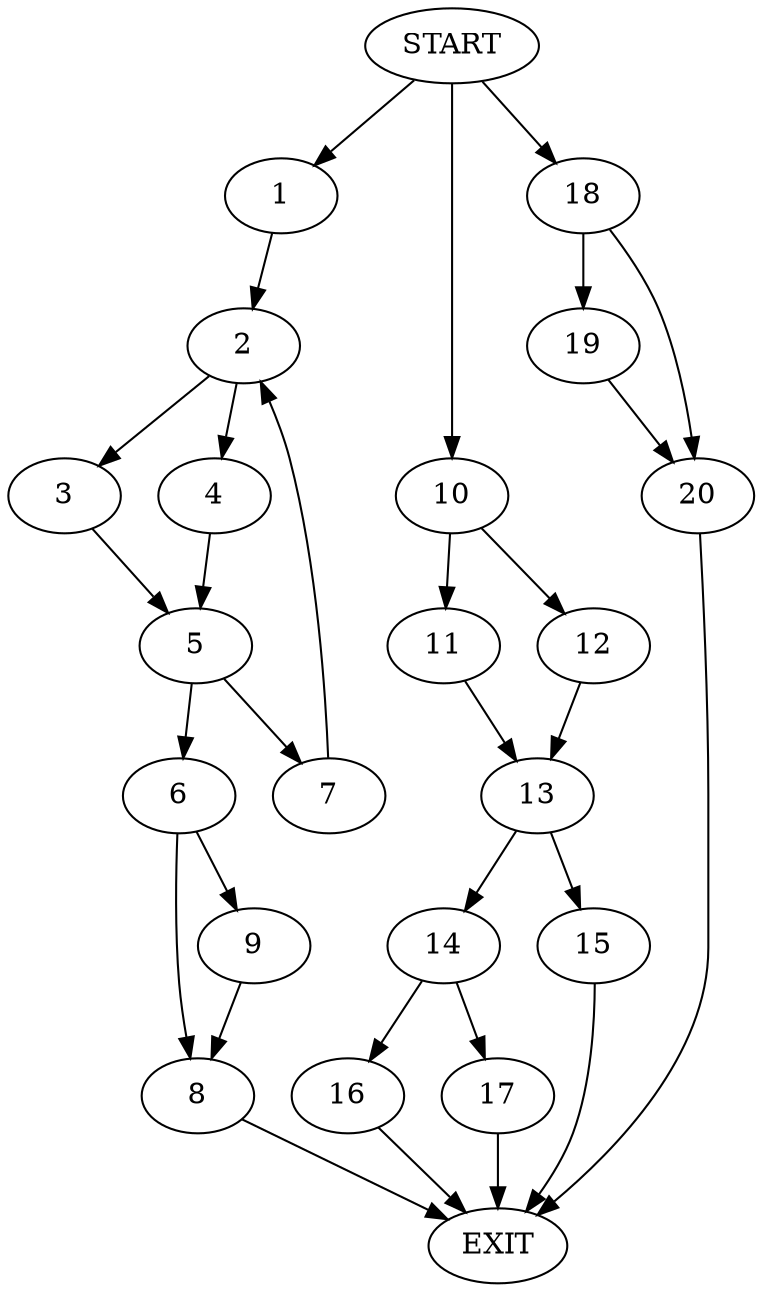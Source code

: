 digraph {
0 [label="START"]
21 [label="EXIT"]
0 -> 1
1 -> 2
2 -> 3
2 -> 4
4 -> 5
3 -> 5
5 -> 6
5 -> 7
6 -> 8
6 -> 9
7 -> 2
9 -> 8
8 -> 21
0 -> 10
10 -> 11
10 -> 12
11 -> 13
12 -> 13
13 -> 14
13 -> 15
14 -> 16
14 -> 17
15 -> 21
16 -> 21
17 -> 21
0 -> 18
18 -> 19
18 -> 20
19 -> 20
20 -> 21
}

